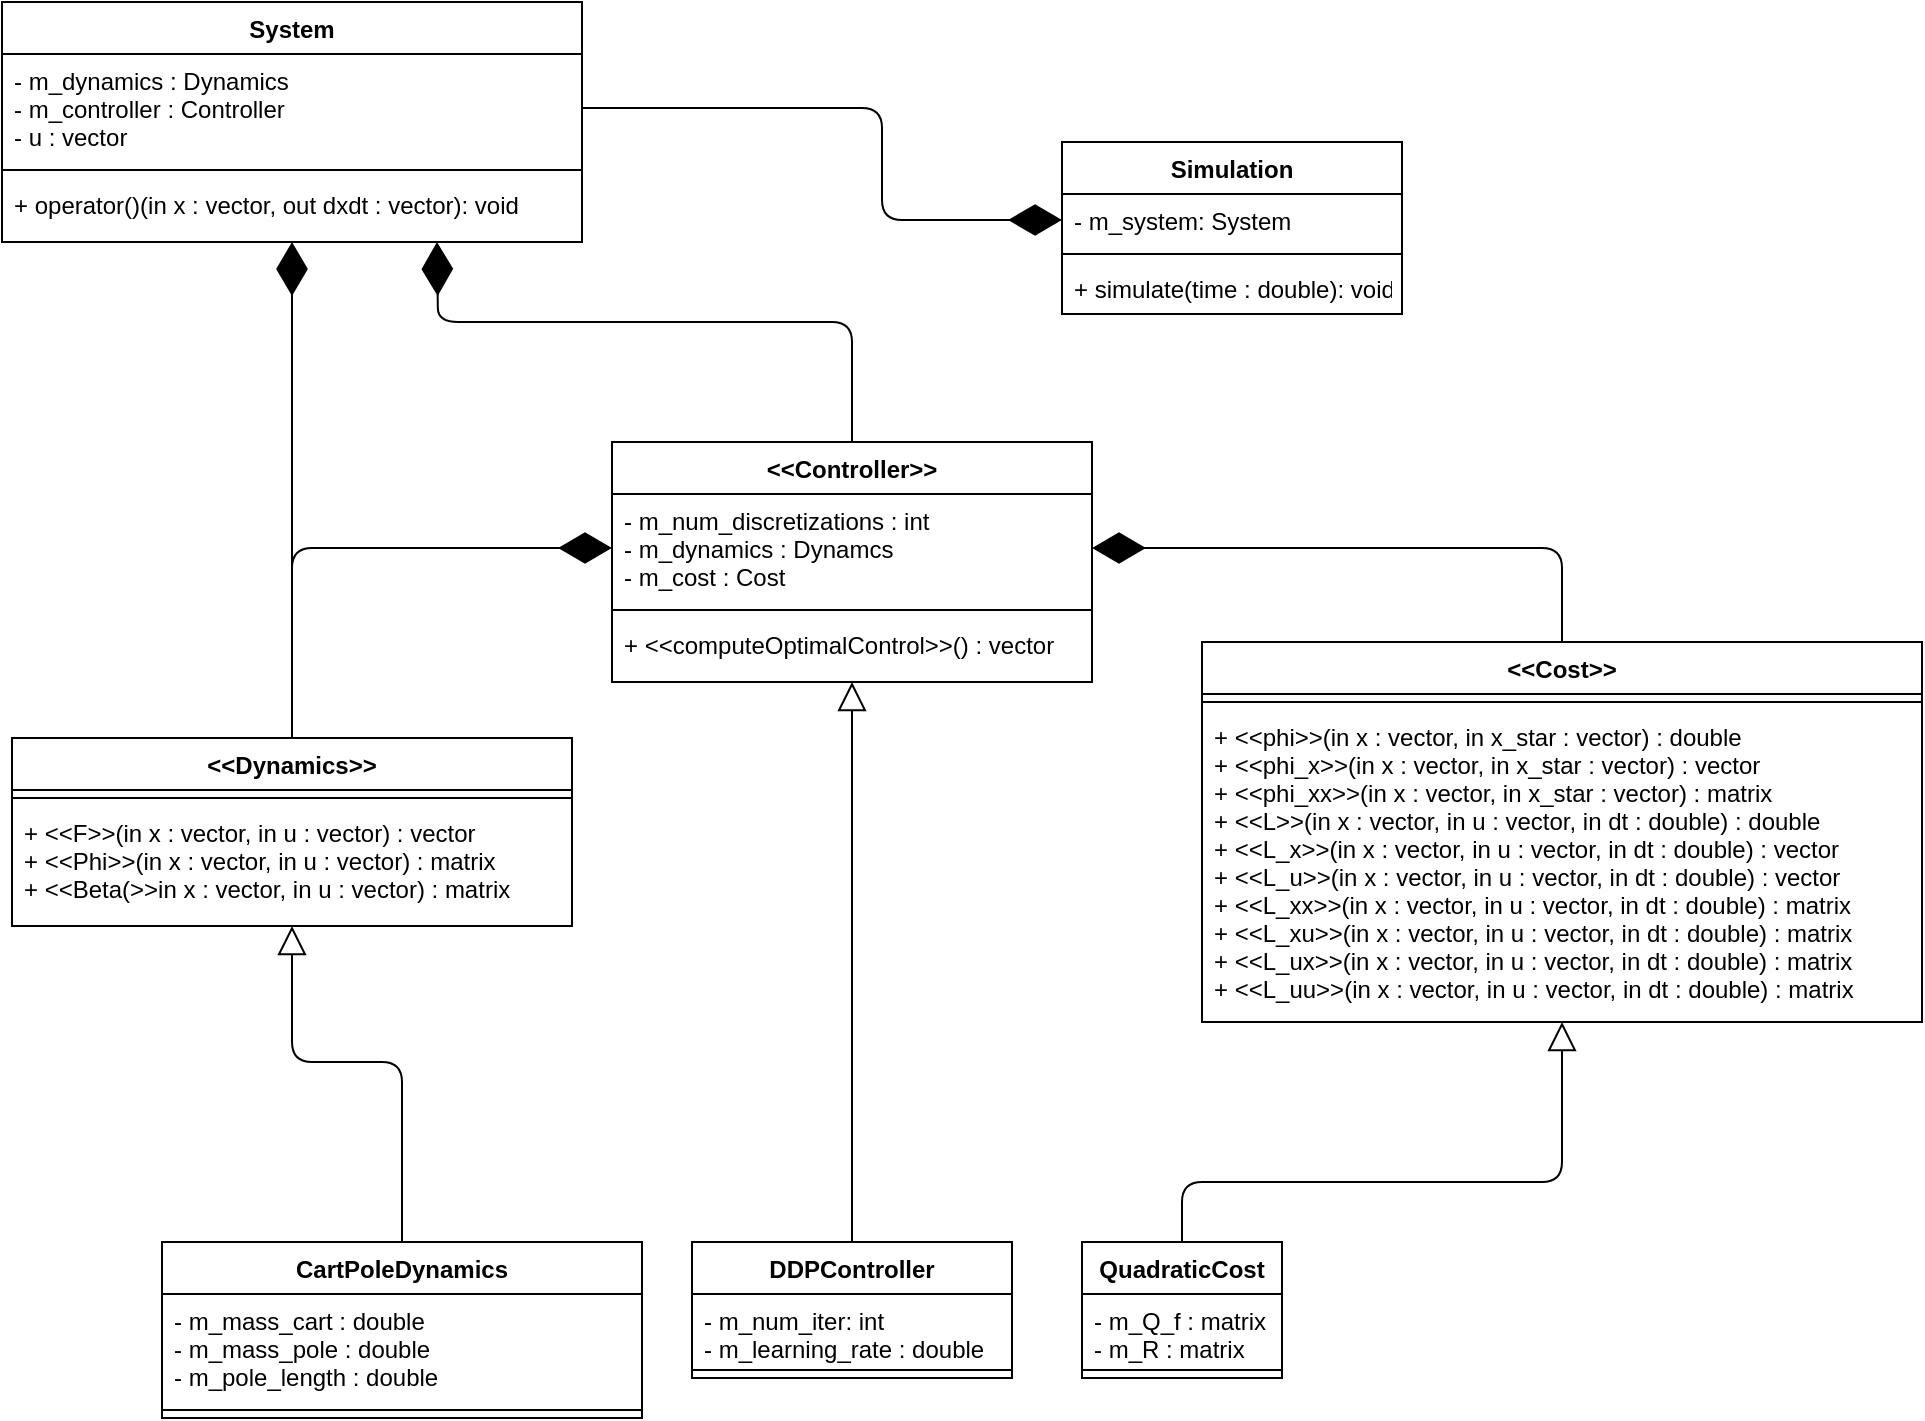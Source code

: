 <mxfile version="12.7.5" type="device"><diagram id="TYrjkv-iTt8yGbLGedxM" name="Page-1"><mxGraphModel dx="1186" dy="702" grid="1" gridSize="10" guides="1" tooltips="1" connect="1" arrows="1" fold="1" page="1" pageScale="1" pageWidth="850" pageHeight="1100" math="0" shadow="0"><root><mxCell id="0"/><mxCell id="1" parent="0"/><mxCell id="Ke12_H2GXORiqpffEhTg-1" value="&lt;&lt;Dynamics&gt;&gt;" style="swimlane;fontStyle=1;align=center;verticalAlign=top;childLayout=stackLayout;horizontal=1;startSize=26;horizontalStack=0;resizeParent=1;resizeParentMax=0;resizeLast=0;collapsible=1;marginBottom=0;" parent="1" vertex="1"><mxGeometry x="45" y="408" width="280" height="94" as="geometry"><mxRectangle x="360" y="280" width="100" height="26" as="alternateBounds"/></mxGeometry></mxCell><mxCell id="Ke12_H2GXORiqpffEhTg-3" value="" style="line;strokeWidth=1;fillColor=none;align=left;verticalAlign=middle;spacingTop=-1;spacingLeft=3;spacingRight=3;rotatable=0;labelPosition=right;points=[];portConstraint=eastwest;" parent="Ke12_H2GXORiqpffEhTg-1" vertex="1"><mxGeometry y="26" width="280" height="8" as="geometry"/></mxCell><mxCell id="Ke12_H2GXORiqpffEhTg-4" value="+ &lt;&lt;F&gt;&gt;(in x : vector, in u : vector) : vector&#xA;+ &lt;&lt;Phi&gt;&gt;(in x : vector, in u : vector) : matrix&#xA;+ &lt;&lt;Beta(&gt;&gt;in x : vector, in u : vector) : matrix" style="text;strokeColor=none;fillColor=none;align=left;verticalAlign=top;spacingLeft=4;spacingRight=4;overflow=hidden;rotatable=0;points=[[0,0.5],[1,0.5]];portConstraint=eastwest;" parent="Ke12_H2GXORiqpffEhTg-1" vertex="1"><mxGeometry y="34" width="280" height="60" as="geometry"/></mxCell><mxCell id="Ke12_H2GXORiqpffEhTg-6" value="CartPoleDynamics" style="swimlane;fontStyle=1;align=center;verticalAlign=top;childLayout=stackLayout;horizontal=1;startSize=26;horizontalStack=0;resizeParent=1;resizeParentMax=0;resizeLast=0;collapsible=1;marginBottom=0;" parent="1" vertex="1"><mxGeometry x="120" y="660" width="240" height="88" as="geometry"><mxRectangle x="360" y="280" width="100" height="26" as="alternateBounds"/></mxGeometry></mxCell><mxCell id="Ke12_H2GXORiqpffEhTg-7" value="- m_mass_cart : double&#xA;- m_mass_pole : double&#xA;- m_pole_length : double&#xA;" style="text;strokeColor=none;fillColor=none;align=left;verticalAlign=top;spacingLeft=4;spacingRight=4;overflow=hidden;rotatable=0;points=[[0,0.5],[1,0.5]];portConstraint=eastwest;" parent="Ke12_H2GXORiqpffEhTg-6" vertex="1"><mxGeometry y="26" width="240" height="54" as="geometry"/></mxCell><mxCell id="Ke12_H2GXORiqpffEhTg-8" value="" style="line;strokeWidth=1;fillColor=none;align=left;verticalAlign=middle;spacingTop=-1;spacingLeft=3;spacingRight=3;rotatable=0;labelPosition=right;points=[];portConstraint=eastwest;" parent="Ke12_H2GXORiqpffEhTg-6" vertex="1"><mxGeometry y="80" width="240" height="8" as="geometry"/></mxCell><mxCell id="Ke12_H2GXORiqpffEhTg-11" value="" style="endArrow=block;endFill=0;endSize=12;html=1;exitX=0.5;exitY=0;exitDx=0;exitDy=0;entryX=0.5;entryY=1;entryDx=0;entryDy=0;" parent="1" source="Ke12_H2GXORiqpffEhTg-6" target="Ke12_H2GXORiqpffEhTg-1" edge="1"><mxGeometry width="160" relative="1" as="geometry"><mxPoint x="-115" y="501.67" as="sourcePoint"/><mxPoint x="45" y="501.67" as="targetPoint"/><Array as="points"><mxPoint x="240" y="570"/><mxPoint x="185" y="570"/></Array></mxGeometry></mxCell><mxCell id="Ke12_H2GXORiqpffEhTg-12" value="System" style="swimlane;fontStyle=1;align=center;verticalAlign=top;childLayout=stackLayout;horizontal=1;startSize=26;horizontalStack=0;resizeParent=1;resizeParentMax=0;resizeLast=0;collapsible=1;marginBottom=0;" parent="1" vertex="1"><mxGeometry x="40" y="40" width="290" height="120" as="geometry"><mxRectangle x="415" y="120" width="80" height="26" as="alternateBounds"/></mxGeometry></mxCell><mxCell id="Ke12_H2GXORiqpffEhTg-13" value="- m_dynamics : Dynamics&#xA;- m_controller : Controller&#xA;- u : vector&#xA;" style="text;strokeColor=none;fillColor=none;align=left;verticalAlign=top;spacingLeft=4;spacingRight=4;overflow=hidden;rotatable=0;points=[[0,0.5],[1,0.5]];portConstraint=eastwest;" parent="Ke12_H2GXORiqpffEhTg-12" vertex="1"><mxGeometry y="26" width="290" height="54" as="geometry"/></mxCell><mxCell id="Ke12_H2GXORiqpffEhTg-14" value="" style="line;strokeWidth=1;fillColor=none;align=left;verticalAlign=middle;spacingTop=-1;spacingLeft=3;spacingRight=3;rotatable=0;labelPosition=right;points=[];portConstraint=eastwest;" parent="Ke12_H2GXORiqpffEhTg-12" vertex="1"><mxGeometry y="80" width="290" height="8" as="geometry"/></mxCell><mxCell id="Ke12_H2GXORiqpffEhTg-15" value="+ operator()(in x : vector, out dxdt : vector): void" style="text;strokeColor=none;fillColor=none;align=left;verticalAlign=top;spacingLeft=4;spacingRight=4;overflow=hidden;rotatable=0;points=[[0,0.5],[1,0.5]];portConstraint=eastwest;" parent="Ke12_H2GXORiqpffEhTg-12" vertex="1"><mxGeometry y="88" width="290" height="32" as="geometry"/></mxCell><mxCell id="Ke12_H2GXORiqpffEhTg-23" value="&lt;&lt;Cost&gt;&gt;" style="swimlane;fontStyle=1;align=center;verticalAlign=top;childLayout=stackLayout;horizontal=1;startSize=26;horizontalStack=0;resizeParent=1;resizeParentMax=0;resizeLast=0;collapsible=1;marginBottom=0;" parent="1" vertex="1"><mxGeometry x="640" y="360" width="360" height="190" as="geometry"/></mxCell><mxCell id="Ke12_H2GXORiqpffEhTg-25" value="" style="line;strokeWidth=1;fillColor=none;align=left;verticalAlign=middle;spacingTop=-1;spacingLeft=3;spacingRight=3;rotatable=0;labelPosition=right;points=[];portConstraint=eastwest;" parent="Ke12_H2GXORiqpffEhTg-23" vertex="1"><mxGeometry y="26" width="360" height="8" as="geometry"/></mxCell><mxCell id="Ke12_H2GXORiqpffEhTg-26" value="+ &lt;&lt;phi&gt;&gt;(in x : vector, in x_star : vector) : double&#xA;+ &lt;&lt;phi_x&gt;&gt;(in x : vector, in x_star : vector) : vector&#xA;+ &lt;&lt;phi_xx&gt;&gt;(in x : vector, in x_star : vector) : matrix&#xA;+ &lt;&lt;L&gt;&gt;(in x : vector, in u : vector, in dt : double) : double&#xA;+ &lt;&lt;L_x&gt;&gt;(in x : vector, in u : vector, in dt : double) : vector&#xA;+ &lt;&lt;L_u&gt;&gt;(in x : vector, in u : vector, in dt : double) : vector&#xA;+ &lt;&lt;L_xx&gt;&gt;(in x : vector, in u : vector, in dt : double) : matrix&#xA;+ &lt;&lt;L_xu&gt;&gt;(in x : vector, in u : vector, in dt : double) : matrix&#xA;+ &lt;&lt;L_ux&gt;&gt;(in x : vector, in u : vector, in dt : double) : matrix&#xA;+ &lt;&lt;L_uu&gt;&gt;(in x : vector, in u : vector, in dt : double) : matrix" style="text;strokeColor=none;fillColor=none;align=left;verticalAlign=top;spacingLeft=4;spacingRight=4;overflow=hidden;rotatable=0;points=[[0,0.5],[1,0.5]];portConstraint=eastwest;" parent="Ke12_H2GXORiqpffEhTg-23" vertex="1"><mxGeometry y="34" width="360" height="156" as="geometry"/></mxCell><mxCell id="Ke12_H2GXORiqpffEhTg-27" value="QuadraticCost" style="swimlane;fontStyle=1;align=center;verticalAlign=top;childLayout=stackLayout;horizontal=1;startSize=26;horizontalStack=0;resizeParent=1;resizeParentMax=0;resizeLast=0;collapsible=1;marginBottom=0;" parent="1" vertex="1"><mxGeometry x="580" y="660" width="100" height="68" as="geometry"/></mxCell><mxCell id="Ke12_H2GXORiqpffEhTg-28" value="- m_Q_f : matrix&#xA;- m_R : matrix&#xA;" style="text;strokeColor=none;fillColor=none;align=left;verticalAlign=top;spacingLeft=4;spacingRight=4;overflow=hidden;rotatable=0;points=[[0,0.5],[1,0.5]];portConstraint=eastwest;" parent="Ke12_H2GXORiqpffEhTg-27" vertex="1"><mxGeometry y="26" width="100" height="34" as="geometry"/></mxCell><mxCell id="Ke12_H2GXORiqpffEhTg-29" value="" style="line;strokeWidth=1;fillColor=none;align=left;verticalAlign=middle;spacingTop=-1;spacingLeft=3;spacingRight=3;rotatable=0;labelPosition=right;points=[];portConstraint=eastwest;" parent="Ke12_H2GXORiqpffEhTg-27" vertex="1"><mxGeometry y="60" width="100" height="8" as="geometry"/></mxCell><mxCell id="Ke12_H2GXORiqpffEhTg-32" value="" style="endArrow=block;endFill=0;endSize=12;html=1;exitX=0.5;exitY=0;exitDx=0;exitDy=0;entryX=0.5;entryY=1;entryDx=0;entryDy=0;" parent="1" source="Ke12_H2GXORiqpffEhTg-27" target="Ke12_H2GXORiqpffEhTg-23" edge="1"><mxGeometry width="160" relative="1" as="geometry"><mxPoint x="910" y="656" as="sourcePoint"/><mxPoint x="910" y="590" as="targetPoint"/><Array as="points"><mxPoint x="630" y="630"/><mxPoint x="820" y="630"/></Array></mxGeometry></mxCell><mxCell id="Tix-vLO7oF16NoPS9pbx-1" value="&lt;&lt;Controller&gt;&gt;" style="swimlane;fontStyle=1;align=center;verticalAlign=top;childLayout=stackLayout;horizontal=1;startSize=26;horizontalStack=0;resizeParent=1;resizeParentMax=0;resizeLast=0;collapsible=1;marginBottom=0;" vertex="1" parent="1"><mxGeometry x="345" y="260" width="240" height="120" as="geometry"/></mxCell><mxCell id="Tix-vLO7oF16NoPS9pbx-2" value="- m_num_discretizations : int&#xA;- m_dynamics : Dynamcs&#xA;- m_cost : Cost&#xA;&#xA;" style="text;strokeColor=none;fillColor=none;align=left;verticalAlign=top;spacingLeft=4;spacingRight=4;overflow=hidden;rotatable=0;points=[[0,0.5],[1,0.5]];portConstraint=eastwest;" vertex="1" parent="Tix-vLO7oF16NoPS9pbx-1"><mxGeometry y="26" width="240" height="54" as="geometry"/></mxCell><mxCell id="Tix-vLO7oF16NoPS9pbx-3" value="" style="line;strokeWidth=1;fillColor=none;align=left;verticalAlign=middle;spacingTop=-1;spacingLeft=3;spacingRight=3;rotatable=0;labelPosition=right;points=[];portConstraint=eastwest;" vertex="1" parent="Tix-vLO7oF16NoPS9pbx-1"><mxGeometry y="80" width="240" height="8" as="geometry"/></mxCell><mxCell id="Tix-vLO7oF16NoPS9pbx-4" value="+ &lt;&lt;computeOptimalControl&gt;&gt;() : vector" style="text;strokeColor=none;fillColor=none;align=left;verticalAlign=top;spacingLeft=4;spacingRight=4;overflow=hidden;rotatable=0;points=[[0,0.5],[1,0.5]];portConstraint=eastwest;" vertex="1" parent="Tix-vLO7oF16NoPS9pbx-1"><mxGeometry y="88" width="240" height="32" as="geometry"/></mxCell><mxCell id="Tix-vLO7oF16NoPS9pbx-5" value="DDPController" style="swimlane;fontStyle=1;align=center;verticalAlign=top;childLayout=stackLayout;horizontal=1;startSize=26;horizontalStack=0;resizeParent=1;resizeParentMax=0;resizeLast=0;collapsible=1;marginBottom=0;" vertex="1" parent="1"><mxGeometry x="385" y="660" width="160" height="68" as="geometry"/></mxCell><mxCell id="Tix-vLO7oF16NoPS9pbx-6" value="- m_num_iter: int&#xA;- m_learning_rate : double&#xA;" style="text;strokeColor=none;fillColor=none;align=left;verticalAlign=top;spacingLeft=4;spacingRight=4;overflow=hidden;rotatable=0;points=[[0,0.5],[1,0.5]];portConstraint=eastwest;" vertex="1" parent="Tix-vLO7oF16NoPS9pbx-5"><mxGeometry y="26" width="160" height="34" as="geometry"/></mxCell><mxCell id="Tix-vLO7oF16NoPS9pbx-7" value="" style="line;strokeWidth=1;fillColor=none;align=left;verticalAlign=middle;spacingTop=-1;spacingLeft=3;spacingRight=3;rotatable=0;labelPosition=right;points=[];portConstraint=eastwest;" vertex="1" parent="Tix-vLO7oF16NoPS9pbx-5"><mxGeometry y="60" width="160" height="8" as="geometry"/></mxCell><mxCell id="Tix-vLO7oF16NoPS9pbx-9" value="" style="endArrow=block;endFill=0;endSize=12;html=1;exitX=0.5;exitY=0;exitDx=0;exitDy=0;entryX=0.5;entryY=1;entryDx=0;entryDy=0;" edge="1" parent="1" source="Tix-vLO7oF16NoPS9pbx-5" target="Tix-vLO7oF16NoPS9pbx-1"><mxGeometry width="160" relative="1" as="geometry"><mxPoint x="635" y="543" as="sourcePoint"/><mxPoint x="635" y="397" as="targetPoint"/></mxGeometry></mxCell><mxCell id="Tix-vLO7oF16NoPS9pbx-11" value="" style="endArrow=diamondThin;endFill=1;endSize=24;html=1;exitX=0.5;exitY=0;exitDx=0;exitDy=0;entryX=0.5;entryY=1;entryDx=0;entryDy=0;" edge="1" parent="1" source="Ke12_H2GXORiqpffEhTg-1" target="Ke12_H2GXORiqpffEhTg-12"><mxGeometry width="160" relative="1" as="geometry"><mxPoint x="435" y="210" as="sourcePoint"/><mxPoint x="595" y="210" as="targetPoint"/></mxGeometry></mxCell><mxCell id="Tix-vLO7oF16NoPS9pbx-14" value="" style="endArrow=diamondThin;endFill=1;endSize=24;html=1;exitX=0.5;exitY=0;exitDx=0;exitDy=0;entryX=1;entryY=0.5;entryDx=0;entryDy=0;" edge="1" parent="1" source="Ke12_H2GXORiqpffEhTg-23" target="Tix-vLO7oF16NoPS9pbx-2"><mxGeometry width="160" relative="1" as="geometry"><mxPoint x="730" y="200" as="sourcePoint"/><mxPoint x="890" y="200" as="targetPoint"/><Array as="points"><mxPoint x="820" y="313"/></Array></mxGeometry></mxCell><mxCell id="Tix-vLO7oF16NoPS9pbx-16" value="" style="endArrow=diamondThin;endFill=1;endSize=24;html=1;exitX=0.5;exitY=0;exitDx=0;exitDy=0;entryX=0;entryY=0.5;entryDx=0;entryDy=0;" edge="1" parent="1" source="Ke12_H2GXORiqpffEhTg-1" target="Tix-vLO7oF16NoPS9pbx-2"><mxGeometry width="160" relative="1" as="geometry"><mxPoint x="150" y="290" as="sourcePoint"/><mxPoint x="310" y="290" as="targetPoint"/><Array as="points"><mxPoint x="185" y="313"/></Array></mxGeometry></mxCell><mxCell id="Tix-vLO7oF16NoPS9pbx-17" value="" style="endArrow=diamondThin;endFill=1;endSize=24;html=1;exitX=0.5;exitY=0;exitDx=0;exitDy=0;entryX=0.75;entryY=1;entryDx=0;entryDy=0;" edge="1" parent="1" source="Tix-vLO7oF16NoPS9pbx-1" target="Ke12_H2GXORiqpffEhTg-12"><mxGeometry width="160" relative="1" as="geometry"><mxPoint x="530" y="160" as="sourcePoint"/><mxPoint x="690" y="160" as="targetPoint"/><Array as="points"><mxPoint x="465" y="200"/><mxPoint x="258" y="200"/></Array></mxGeometry></mxCell><mxCell id="Tix-vLO7oF16NoPS9pbx-18" value="Simulation" style="swimlane;fontStyle=1;align=center;verticalAlign=top;childLayout=stackLayout;horizontal=1;startSize=26;horizontalStack=0;resizeParent=1;resizeParentMax=0;resizeLast=0;collapsible=1;marginBottom=0;" vertex="1" parent="1"><mxGeometry x="570" y="110" width="170" height="86" as="geometry"/></mxCell><mxCell id="Tix-vLO7oF16NoPS9pbx-19" value="- m_system: System" style="text;strokeColor=none;fillColor=none;align=left;verticalAlign=top;spacingLeft=4;spacingRight=4;overflow=hidden;rotatable=0;points=[[0,0.5],[1,0.5]];portConstraint=eastwest;" vertex="1" parent="Tix-vLO7oF16NoPS9pbx-18"><mxGeometry y="26" width="170" height="26" as="geometry"/></mxCell><mxCell id="Tix-vLO7oF16NoPS9pbx-20" value="" style="line;strokeWidth=1;fillColor=none;align=left;verticalAlign=middle;spacingTop=-1;spacingLeft=3;spacingRight=3;rotatable=0;labelPosition=right;points=[];portConstraint=eastwest;" vertex="1" parent="Tix-vLO7oF16NoPS9pbx-18"><mxGeometry y="52" width="170" height="8" as="geometry"/></mxCell><mxCell id="Tix-vLO7oF16NoPS9pbx-21" value="+ simulate(time : double): void" style="text;strokeColor=none;fillColor=none;align=left;verticalAlign=top;spacingLeft=4;spacingRight=4;overflow=hidden;rotatable=0;points=[[0,0.5],[1,0.5]];portConstraint=eastwest;" vertex="1" parent="Tix-vLO7oF16NoPS9pbx-18"><mxGeometry y="60" width="170" height="26" as="geometry"/></mxCell><mxCell id="Tix-vLO7oF16NoPS9pbx-22" value="" style="endArrow=diamondThin;endFill=1;endSize=24;html=1;exitX=1;exitY=0.5;exitDx=0;exitDy=0;entryX=0;entryY=0.5;entryDx=0;entryDy=0;" edge="1" parent="1" source="Ke12_H2GXORiqpffEhTg-13" target="Tix-vLO7oF16NoPS9pbx-19"><mxGeometry width="160" relative="1" as="geometry"><mxPoint x="340" y="90" as="sourcePoint"/><mxPoint x="500" y="90" as="targetPoint"/><Array as="points"><mxPoint x="480" y="93"/><mxPoint x="480" y="149"/></Array></mxGeometry></mxCell></root></mxGraphModel></diagram></mxfile>